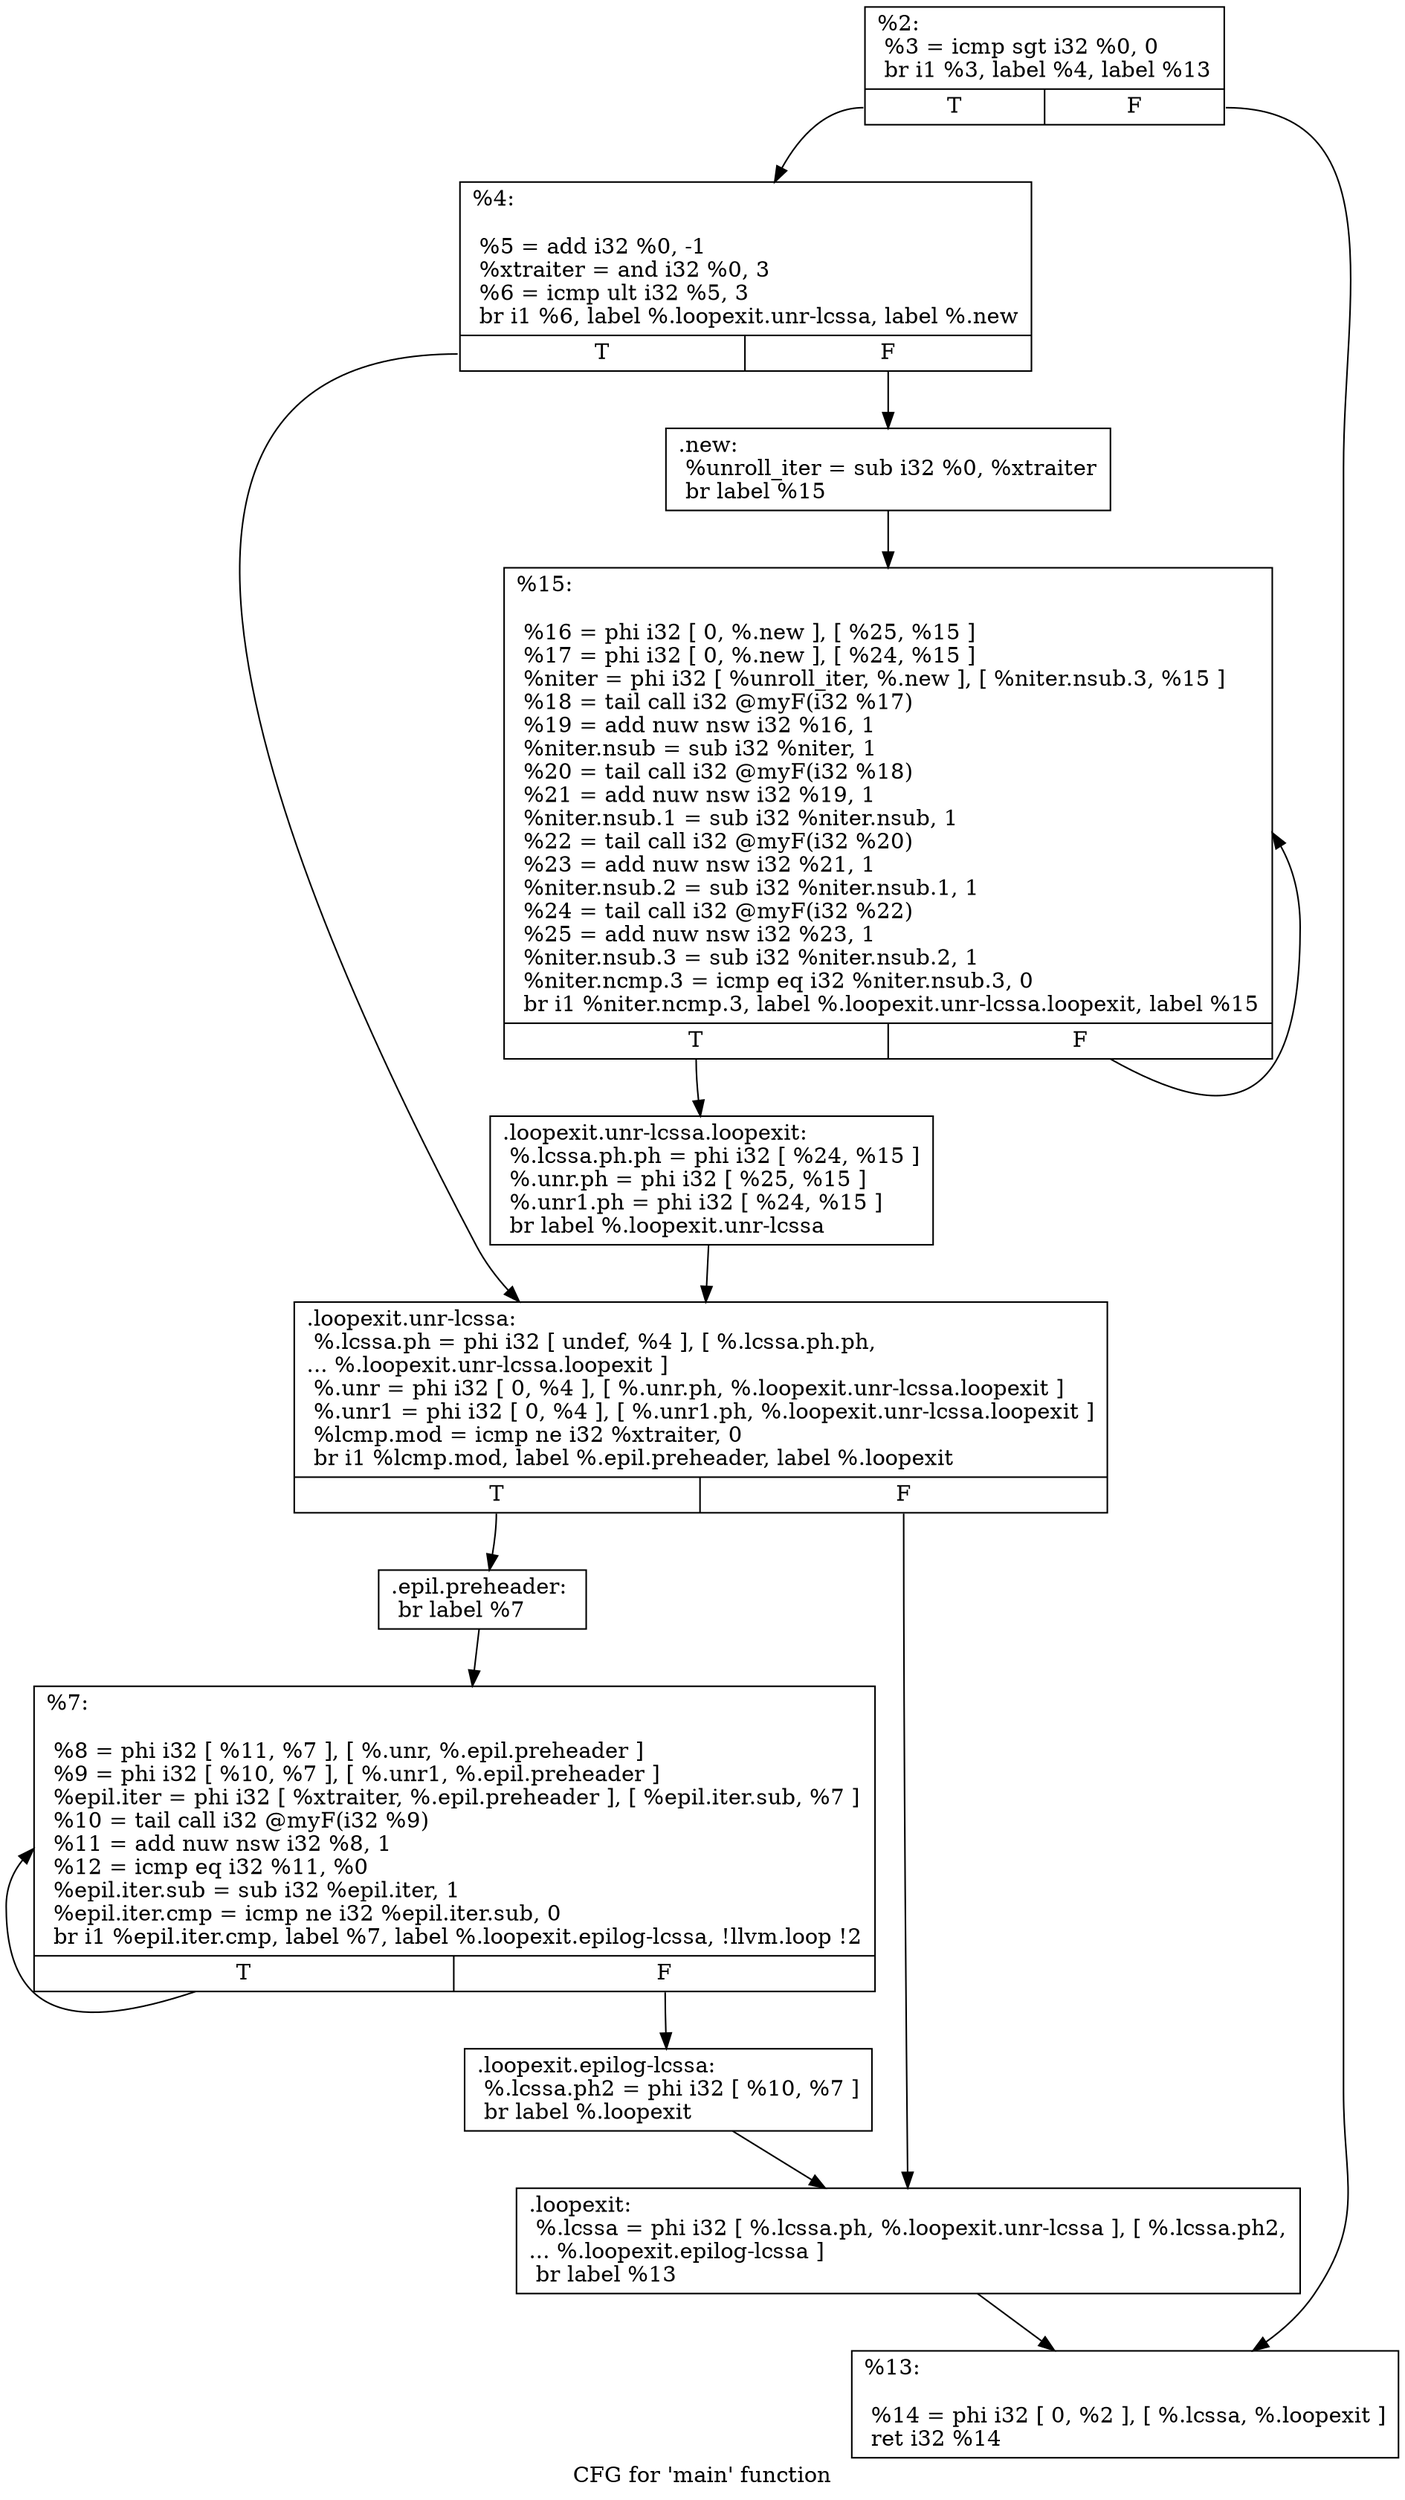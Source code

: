 digraph "CFG for 'main' function" {
	label="CFG for 'main' function";

	Node0x240db40 [shape=record,label="{%2:\l  %3 = icmp sgt i32 %0, 0\l  br i1 %3, label %4, label %13\l|{<s0>T|<s1>F}}"];
	Node0x240db40:s0 -> Node0x240dc70;
	Node0x240db40:s1 -> Node0x240dcc0;
	Node0x240dc70 [shape=record,label="{%4:\l\l  %5 = add i32 %0, -1\l  %xtraiter = and i32 %0, 3\l  %6 = icmp ult i32 %5, 3\l  br i1 %6, label %.loopexit.unr-lcssa, label %.new\l|{<s0>T|<s1>F}}"];
	Node0x240dc70:s0 -> Node0x240e0f0;
	Node0x240dc70:s1 -> Node0x240e1d0;
	Node0x240e1d0 [shape=record,label="{.new:                                             \l  %unroll_iter = sub i32 %0, %xtraiter\l  br label %15\l}"];
	Node0x240e1d0 -> Node0x240e390;
	Node0x240e480 [shape=record,label="{.loopexit.unr-lcssa.loopexit:                     \l  %.lcssa.ph.ph = phi i32 [ %24, %15 ]\l  %.unr.ph = phi i32 [ %25, %15 ]\l  %.unr1.ph = phi i32 [ %24, %15 ]\l  br label %.loopexit.unr-lcssa\l}"];
	Node0x240e480 -> Node0x240e0f0;
	Node0x240e0f0 [shape=record,label="{.loopexit.unr-lcssa:                              \l  %.lcssa.ph = phi i32 [ undef, %4 ], [ %.lcssa.ph.ph,\l... %.loopexit.unr-lcssa.loopexit ]\l  %.unr = phi i32 [ 0, %4 ], [ %.unr.ph, %.loopexit.unr-lcssa.loopexit ]\l  %.unr1 = phi i32 [ 0, %4 ], [ %.unr1.ph, %.loopexit.unr-lcssa.loopexit ]\l  %lcmp.mod = icmp ne i32 %xtraiter, 0\l  br i1 %lcmp.mod, label %.epil.preheader, label %.loopexit\l|{<s0>T|<s1>F}}"];
	Node0x240e0f0:s0 -> Node0x240ef00;
	Node0x240e0f0:s1 -> Node0x240f0f0;
	Node0x240ef00 [shape=record,label="{.epil.preheader:                                  \l  br label %7\l}"];
	Node0x240ef00 -> Node0x240f210;
	Node0x240f210 [shape=record,label="{%7:\l\l  %8 = phi i32 [ %11, %7 ], [ %.unr, %.epil.preheader ]\l  %9 = phi i32 [ %10, %7 ], [ %.unr1, %.epil.preheader ]\l  %epil.iter = phi i32 [ %xtraiter, %.epil.preheader ], [ %epil.iter.sub, %7 ]\l  %10 = tail call i32 @myF(i32 %9)\l  %11 = add nuw nsw i32 %8, 1\l  %12 = icmp eq i32 %11, %0\l  %epil.iter.sub = sub i32 %epil.iter, 1\l  %epil.iter.cmp = icmp ne i32 %epil.iter.sub, 0\l  br i1 %epil.iter.cmp, label %7, label %.loopexit.epilog-lcssa, !llvm.loop !2\l|{<s0>T|<s1>F}}"];
	Node0x240f210:s0 -> Node0x240f210;
	Node0x240f210:s1 -> Node0x240f8b0;
	Node0x240f8b0 [shape=record,label="{.loopexit.epilog-lcssa:                           \l  %.lcssa.ph2 = phi i32 [ %10, %7 ]\l  br label %.loopexit\l}"];
	Node0x240f8b0 -> Node0x240f0f0;
	Node0x240f0f0 [shape=record,label="{.loopexit:                                        \l  %.lcssa = phi i32 [ %.lcssa.ph, %.loopexit.unr-lcssa ], [ %.lcssa.ph2,\l... %.loopexit.epilog-lcssa ]\l  br label %13\l}"];
	Node0x240f0f0 -> Node0x240dcc0;
	Node0x240dcc0 [shape=record,label="{%13:\l\l  %14 = phi i32 [ 0, %2 ], [ %.lcssa, %.loopexit ]\l  ret i32 %14\l}"];
	Node0x240e390 [shape=record,label="{%15:\l\l  %16 = phi i32 [ 0, %.new ], [ %25, %15 ]\l  %17 = phi i32 [ 0, %.new ], [ %24, %15 ]\l  %niter = phi i32 [ %unroll_iter, %.new ], [ %niter.nsub.3, %15 ]\l  %18 = tail call i32 @myF(i32 %17)\l  %19 = add nuw nsw i32 %16, 1\l  %niter.nsub = sub i32 %niter, 1\l  %20 = tail call i32 @myF(i32 %18)\l  %21 = add nuw nsw i32 %19, 1\l  %niter.nsub.1 = sub i32 %niter.nsub, 1\l  %22 = tail call i32 @myF(i32 %20)\l  %23 = add nuw nsw i32 %21, 1\l  %niter.nsub.2 = sub i32 %niter.nsub.1, 1\l  %24 = tail call i32 @myF(i32 %22)\l  %25 = add nuw nsw i32 %23, 1\l  %niter.nsub.3 = sub i32 %niter.nsub.2, 1\l  %niter.ncmp.3 = icmp eq i32 %niter.nsub.3, 0\l  br i1 %niter.ncmp.3, label %.loopexit.unr-lcssa.loopexit, label %15\l|{<s0>T|<s1>F}}"];
	Node0x240e390:s0 -> Node0x240e480;
	Node0x240e390:s1 -> Node0x240e390;
}
